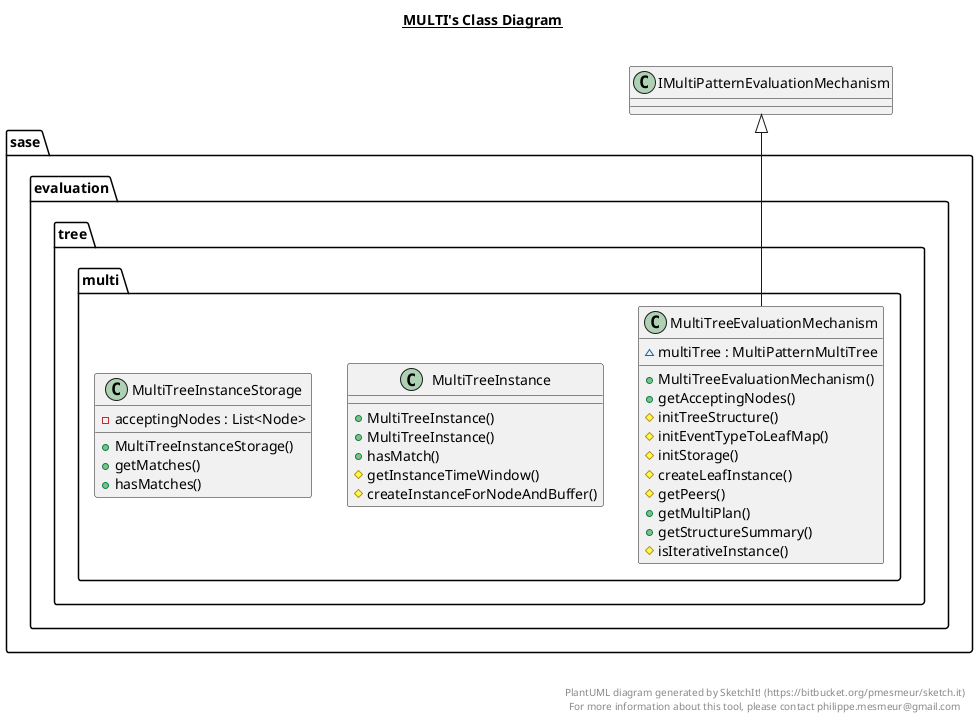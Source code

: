 @startuml

title __MULTI's Class Diagram__\n

  package sase.evaluation {
    package sase.evaluation.tree {
      package sase.evaluation.tree.multi {
        class MultiTreeEvaluationMechanism {
            ~ multiTree : MultiPatternMultiTree
            + MultiTreeEvaluationMechanism()
            + getAcceptingNodes()
            # initTreeStructure()
            # initEventTypeToLeafMap()
            # initStorage()
            # createLeafInstance()
            # getPeers()
            + getMultiPlan()
            + getStructureSummary()
            # isIterativeInstance()
        }
      }
    }
  }
  

  package sase.evaluation {
    package sase.evaluation.tree {
      package sase.evaluation.tree.multi {
        class MultiTreeInstance {
            + MultiTreeInstance()
            + MultiTreeInstance()
            + hasMatch()
            # getInstanceTimeWindow()
            # createInstanceForNodeAndBuffer()
        }
      }
    }
  }
  

  package sase.evaluation {
    package sase.evaluation.tree {
      package sase.evaluation.tree.multi {
        class MultiTreeInstanceStorage {
            - acceptingNodes : List<Node>
            + MultiTreeInstanceStorage()
            + getMatches()
            + hasMatches()
        }
      }
    }
  }
  

  MultiTreeEvaluationMechanism -up-|> IMultiPatternEvaluationMechanism


right footer


PlantUML diagram generated by SketchIt! (https://bitbucket.org/pmesmeur/sketch.it)
For more information about this tool, please contact philippe.mesmeur@gmail.com
endfooter

@enduml
